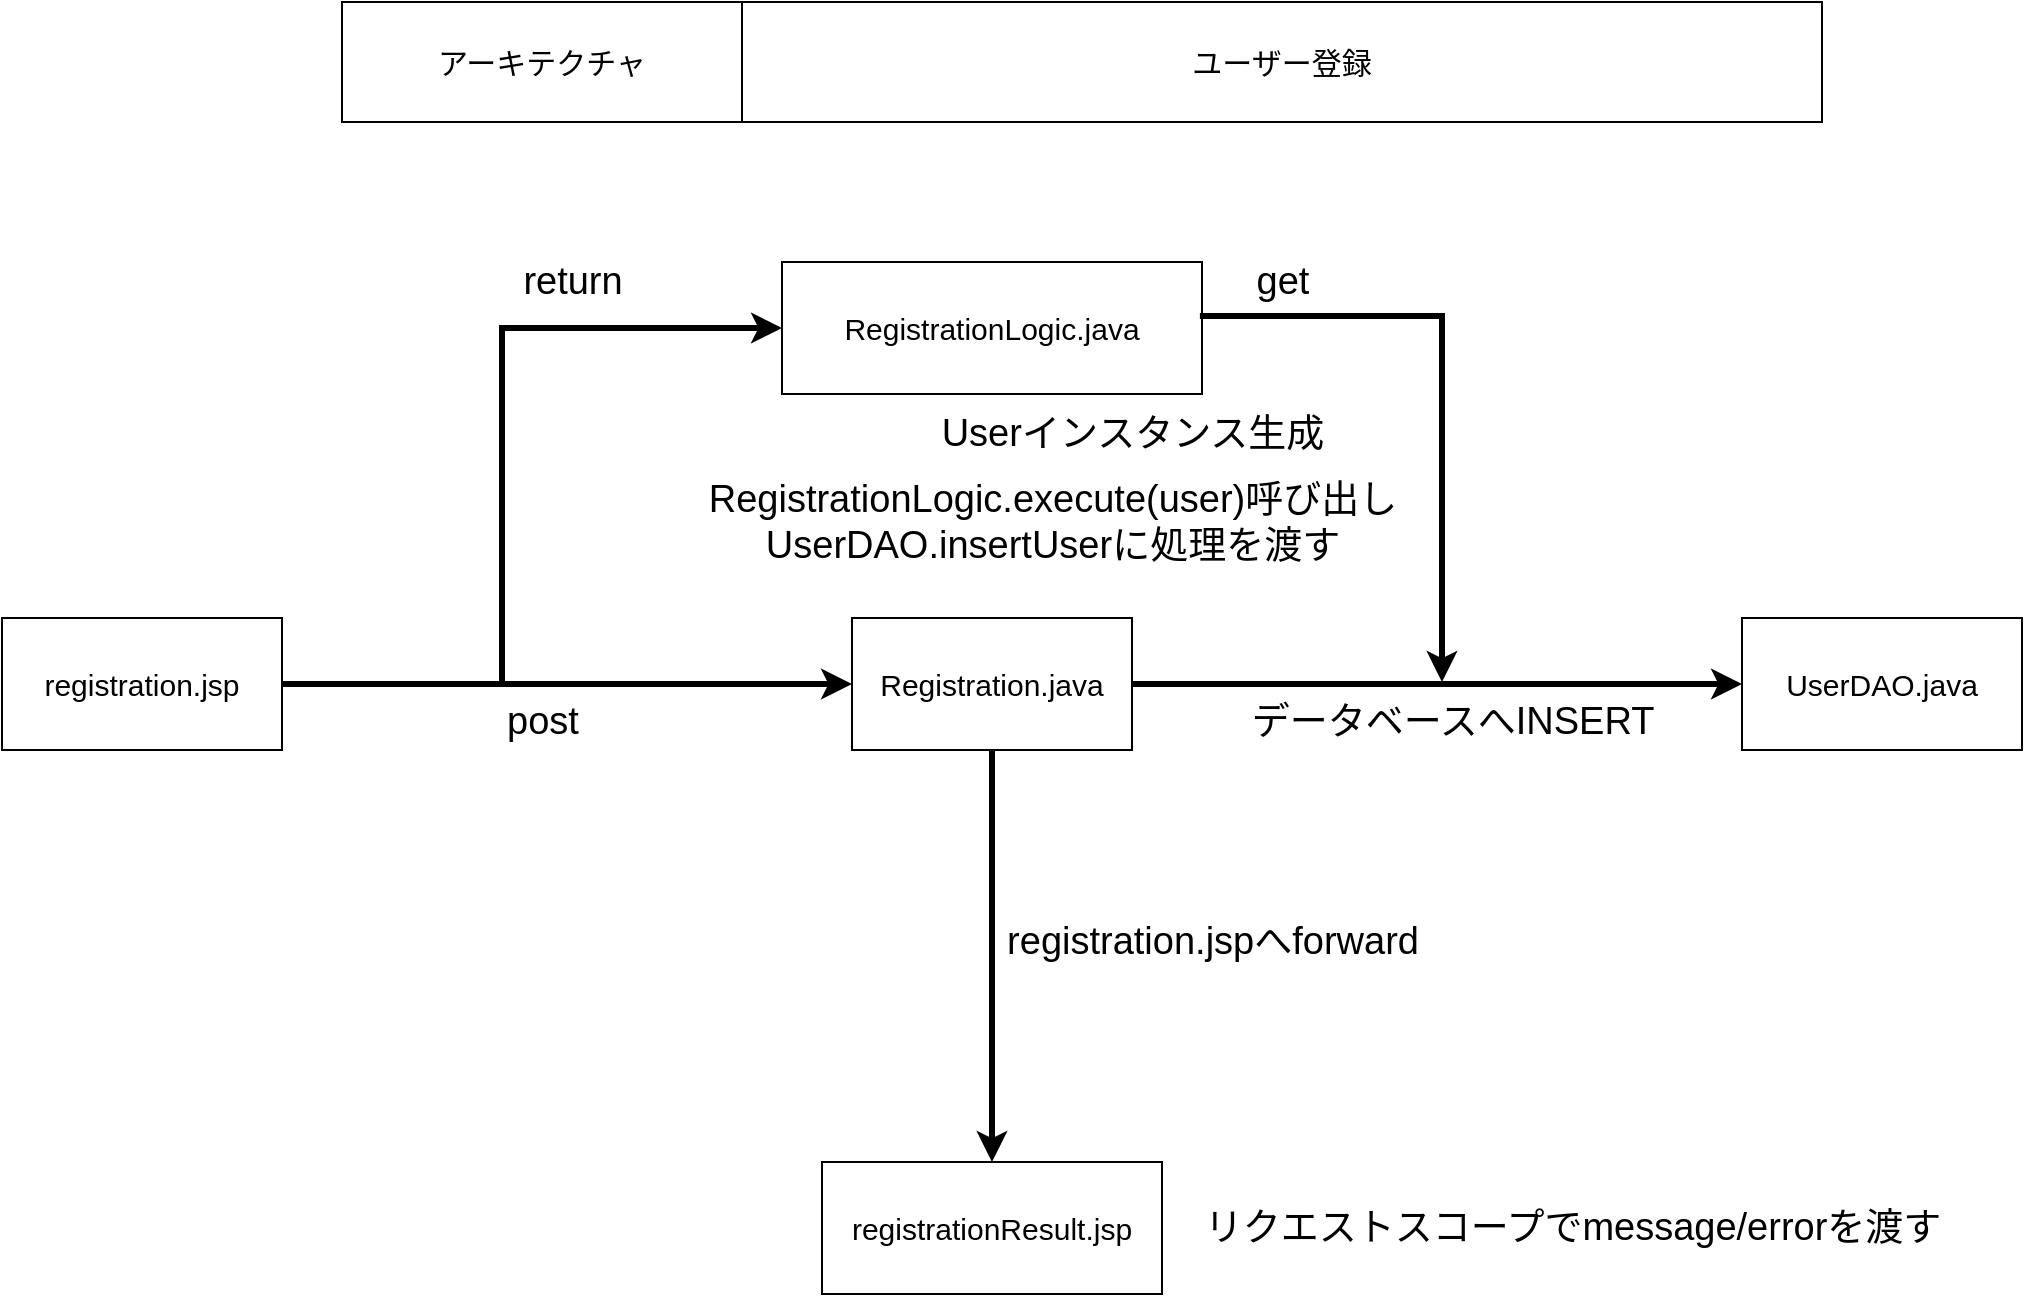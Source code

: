<mxfile version="27.0.1">
  <diagram name="ページ1" id="TxDukaWz2qpu_NlcG7qb">
    <mxGraphModel dx="1489" dy="814" grid="1" gridSize="10" guides="1" tooltips="1" connect="1" arrows="1" fold="1" page="1" pageScale="1" pageWidth="1169" pageHeight="827" background="#FFFFFF" math="0" shadow="0">
      <root>
        <mxCell id="0" />
        <mxCell id="1" parent="0" />
        <mxCell id="NPJ4ueAbHJdc4zphZM1v-1" value="&lt;font style=&quot;font-size: 15px;&quot;&gt;アーキテクチャ&lt;/font&gt;" style="rounded=0;whiteSpace=wrap;html=1;" vertex="1" parent="1">
          <mxGeometry x="240" y="40" width="200" height="60" as="geometry" />
        </mxCell>
        <mxCell id="NPJ4ueAbHJdc4zphZM1v-2" value="&lt;font style=&quot;font-size: 15px;&quot;&gt;ユーザー登録&lt;/font&gt;" style="rounded=0;whiteSpace=wrap;html=1;" vertex="1" parent="1">
          <mxGeometry x="440" y="40" width="540" height="60" as="geometry" />
        </mxCell>
        <mxCell id="NPJ4ueAbHJdc4zphZM1v-3" value="&lt;font style=&quot;font-size: 15px;&quot;&gt;RegistrationLogic.java&lt;/font&gt;" style="rounded=0;whiteSpace=wrap;html=1;" vertex="1" parent="1">
          <mxGeometry x="460" y="170" width="210" height="66" as="geometry" />
        </mxCell>
        <mxCell id="NPJ4ueAbHJdc4zphZM1v-4" value="&lt;font style=&quot;font-size: 15px;&quot;&gt;Registration.java&lt;/font&gt;" style="rounded=0;whiteSpace=wrap;html=1;" vertex="1" parent="1">
          <mxGeometry x="495" y="348" width="140" height="66" as="geometry" />
        </mxCell>
        <mxCell id="NPJ4ueAbHJdc4zphZM1v-5" value="&lt;font style=&quot;font-size: 15px;&quot;&gt;registration.jsp&lt;/font&gt;" style="rounded=0;whiteSpace=wrap;html=1;" vertex="1" parent="1">
          <mxGeometry x="70" y="348" width="140" height="66" as="geometry" />
        </mxCell>
        <mxCell id="NPJ4ueAbHJdc4zphZM1v-6" value="&lt;font style=&quot;font-size: 15px;&quot;&gt;registrationResult.jsp&lt;/font&gt;" style="rounded=0;whiteSpace=wrap;html=1;" vertex="1" parent="1">
          <mxGeometry x="480" y="620" width="170" height="66" as="geometry" />
        </mxCell>
        <mxCell id="NPJ4ueAbHJdc4zphZM1v-7" value="&lt;font style=&quot;font-size: 15px;&quot;&gt;UserDAO.java&lt;/font&gt;" style="rounded=0;whiteSpace=wrap;html=1;" vertex="1" parent="1">
          <mxGeometry x="940" y="348" width="140" height="66" as="geometry" />
        </mxCell>
        <mxCell id="NPJ4ueAbHJdc4zphZM1v-8" value="" style="endArrow=classic;html=1;rounded=0;strokeWidth=3;exitX=1;exitY=0.5;exitDx=0;exitDy=0;entryX=0;entryY=0.5;entryDx=0;entryDy=0;" edge="1" parent="1" source="NPJ4ueAbHJdc4zphZM1v-5" target="NPJ4ueAbHJdc4zphZM1v-4">
          <mxGeometry width="50" height="50" relative="1" as="geometry">
            <mxPoint x="230" y="370" as="sourcePoint" />
            <mxPoint x="450" y="380" as="targetPoint" />
          </mxGeometry>
        </mxCell>
        <mxCell id="NPJ4ueAbHJdc4zphZM1v-9" value="&lt;font style=&quot;font-size: 19px;&quot;&gt;post&lt;/font&gt;" style="text;html=1;align=center;verticalAlign=middle;resizable=0;points=[];autosize=1;strokeColor=none;fillColor=none;" vertex="1" parent="1">
          <mxGeometry x="310" y="380" width="60" height="40" as="geometry" />
        </mxCell>
        <mxCell id="NPJ4ueAbHJdc4zphZM1v-10" value="" style="endArrow=classic;html=1;rounded=0;strokeWidth=3;entryX=0;entryY=0.5;entryDx=0;entryDy=0;" edge="1" parent="1" target="NPJ4ueAbHJdc4zphZM1v-3">
          <mxGeometry width="50" height="50" relative="1" as="geometry">
            <mxPoint x="320" y="380" as="sourcePoint" />
            <mxPoint x="320" y="210" as="targetPoint" />
            <Array as="points">
              <mxPoint x="320" y="203" />
            </Array>
          </mxGeometry>
        </mxCell>
        <mxCell id="NPJ4ueAbHJdc4zphZM1v-11" value="&lt;font style=&quot;font-size: 19px;&quot;&gt;return&lt;/font&gt;" style="text;html=1;align=center;verticalAlign=middle;resizable=0;points=[];autosize=1;strokeColor=none;fillColor=none;" vertex="1" parent="1">
          <mxGeometry x="320" y="160" width="70" height="40" as="geometry" />
        </mxCell>
        <mxCell id="NPJ4ueAbHJdc4zphZM1v-12" value="" style="endArrow=classic;html=1;rounded=0;strokeWidth=3;exitX=1;exitY=0.5;exitDx=0;exitDy=0;entryX=0;entryY=0.5;entryDx=0;entryDy=0;" edge="1" parent="1" source="NPJ4ueAbHJdc4zphZM1v-4" target="NPJ4ueAbHJdc4zphZM1v-7">
          <mxGeometry width="50" height="50" relative="1" as="geometry">
            <mxPoint x="620" y="390" as="sourcePoint" />
            <mxPoint x="920" y="381" as="targetPoint" />
          </mxGeometry>
        </mxCell>
        <mxCell id="NPJ4ueAbHJdc4zphZM1v-13" value="" style="endArrow=classic;html=1;rounded=0;strokeWidth=3;exitX=0.5;exitY=1;exitDx=0;exitDy=0;entryX=0.5;entryY=0;entryDx=0;entryDy=0;" edge="1" parent="1" source="NPJ4ueAbHJdc4zphZM1v-4" target="NPJ4ueAbHJdc4zphZM1v-6">
          <mxGeometry width="50" height="50" relative="1" as="geometry">
            <mxPoint x="645" y="391" as="sourcePoint" />
            <mxPoint x="950" y="391" as="targetPoint" />
          </mxGeometry>
        </mxCell>
        <mxCell id="NPJ4ueAbHJdc4zphZM1v-14" value="" style="endArrow=classic;html=1;rounded=0;strokeWidth=3;exitX=0.995;exitY=0.409;exitDx=0;exitDy=0;exitPerimeter=0;" edge="1" parent="1" source="NPJ4ueAbHJdc4zphZM1v-3">
          <mxGeometry width="50" height="50" relative="1" as="geometry">
            <mxPoint x="790" y="220" as="sourcePoint" />
            <mxPoint x="790" y="380" as="targetPoint" />
            <Array as="points">
              <mxPoint x="790" y="197" />
            </Array>
          </mxGeometry>
        </mxCell>
        <mxCell id="NPJ4ueAbHJdc4zphZM1v-15" value="&lt;font style=&quot;font-size: 19px;&quot;&gt;get&lt;/font&gt;" style="text;html=1;align=center;verticalAlign=middle;resizable=0;points=[];autosize=1;strokeColor=none;fillColor=none;" vertex="1" parent="1">
          <mxGeometry x="685" y="160" width="50" height="40" as="geometry" />
        </mxCell>
        <mxCell id="NPJ4ueAbHJdc4zphZM1v-16" value="&lt;font style=&quot;font-size: 19px;&quot;&gt;データベースへINSERT&lt;/font&gt;" style="text;html=1;align=center;verticalAlign=middle;resizable=0;points=[];autosize=1;strokeColor=none;fillColor=none;" vertex="1" parent="1">
          <mxGeometry x="685" y="380" width="220" height="40" as="geometry" />
        </mxCell>
        <mxCell id="NPJ4ueAbHJdc4zphZM1v-17" value="&lt;font style=&quot;font-size: 19px;&quot;&gt;registration.jspへforward&lt;/font&gt;" style="text;html=1;align=center;verticalAlign=middle;resizable=0;points=[];autosize=1;strokeColor=none;fillColor=none;" vertex="1" parent="1">
          <mxGeometry x="560" y="490" width="230" height="40" as="geometry" />
        </mxCell>
        <mxCell id="NPJ4ueAbHJdc4zphZM1v-18" value="&lt;span style=&quot;font-size: 19px;&quot;&gt;リクエストスコープでmessage/errorを渡す&lt;/span&gt;" style="text;html=1;align=center;verticalAlign=middle;resizable=0;points=[];autosize=1;strokeColor=none;fillColor=none;" vertex="1" parent="1">
          <mxGeometry x="660" y="633" width="390" height="40" as="geometry" />
        </mxCell>
        <mxCell id="NPJ4ueAbHJdc4zphZM1v-19" value="&lt;font style=&quot;font-size: 19px;&quot;&gt;Userインスタンス生成&lt;/font&gt;" style="text;html=1;align=center;verticalAlign=middle;resizable=0;points=[];autosize=1;strokeColor=none;fillColor=none;" vertex="1" parent="1">
          <mxGeometry x="530" y="236" width="210" height="40" as="geometry" />
        </mxCell>
        <mxCell id="NPJ4ueAbHJdc4zphZM1v-20" value="&lt;font style=&quot;font-size: 19px;&quot;&gt;RegistrationLogic.execute(user)呼び出し&lt;/font&gt;&lt;div&gt;&lt;font style=&quot;font-size: 19px;&quot;&gt;UserDAO.insertUserに処理を渡す&lt;/font&gt;&lt;/div&gt;" style="text;html=1;align=center;verticalAlign=middle;resizable=0;points=[];autosize=1;strokeColor=none;fillColor=none;" vertex="1" parent="1">
          <mxGeometry x="410" y="270" width="370" height="60" as="geometry" />
        </mxCell>
      </root>
    </mxGraphModel>
  </diagram>
</mxfile>
